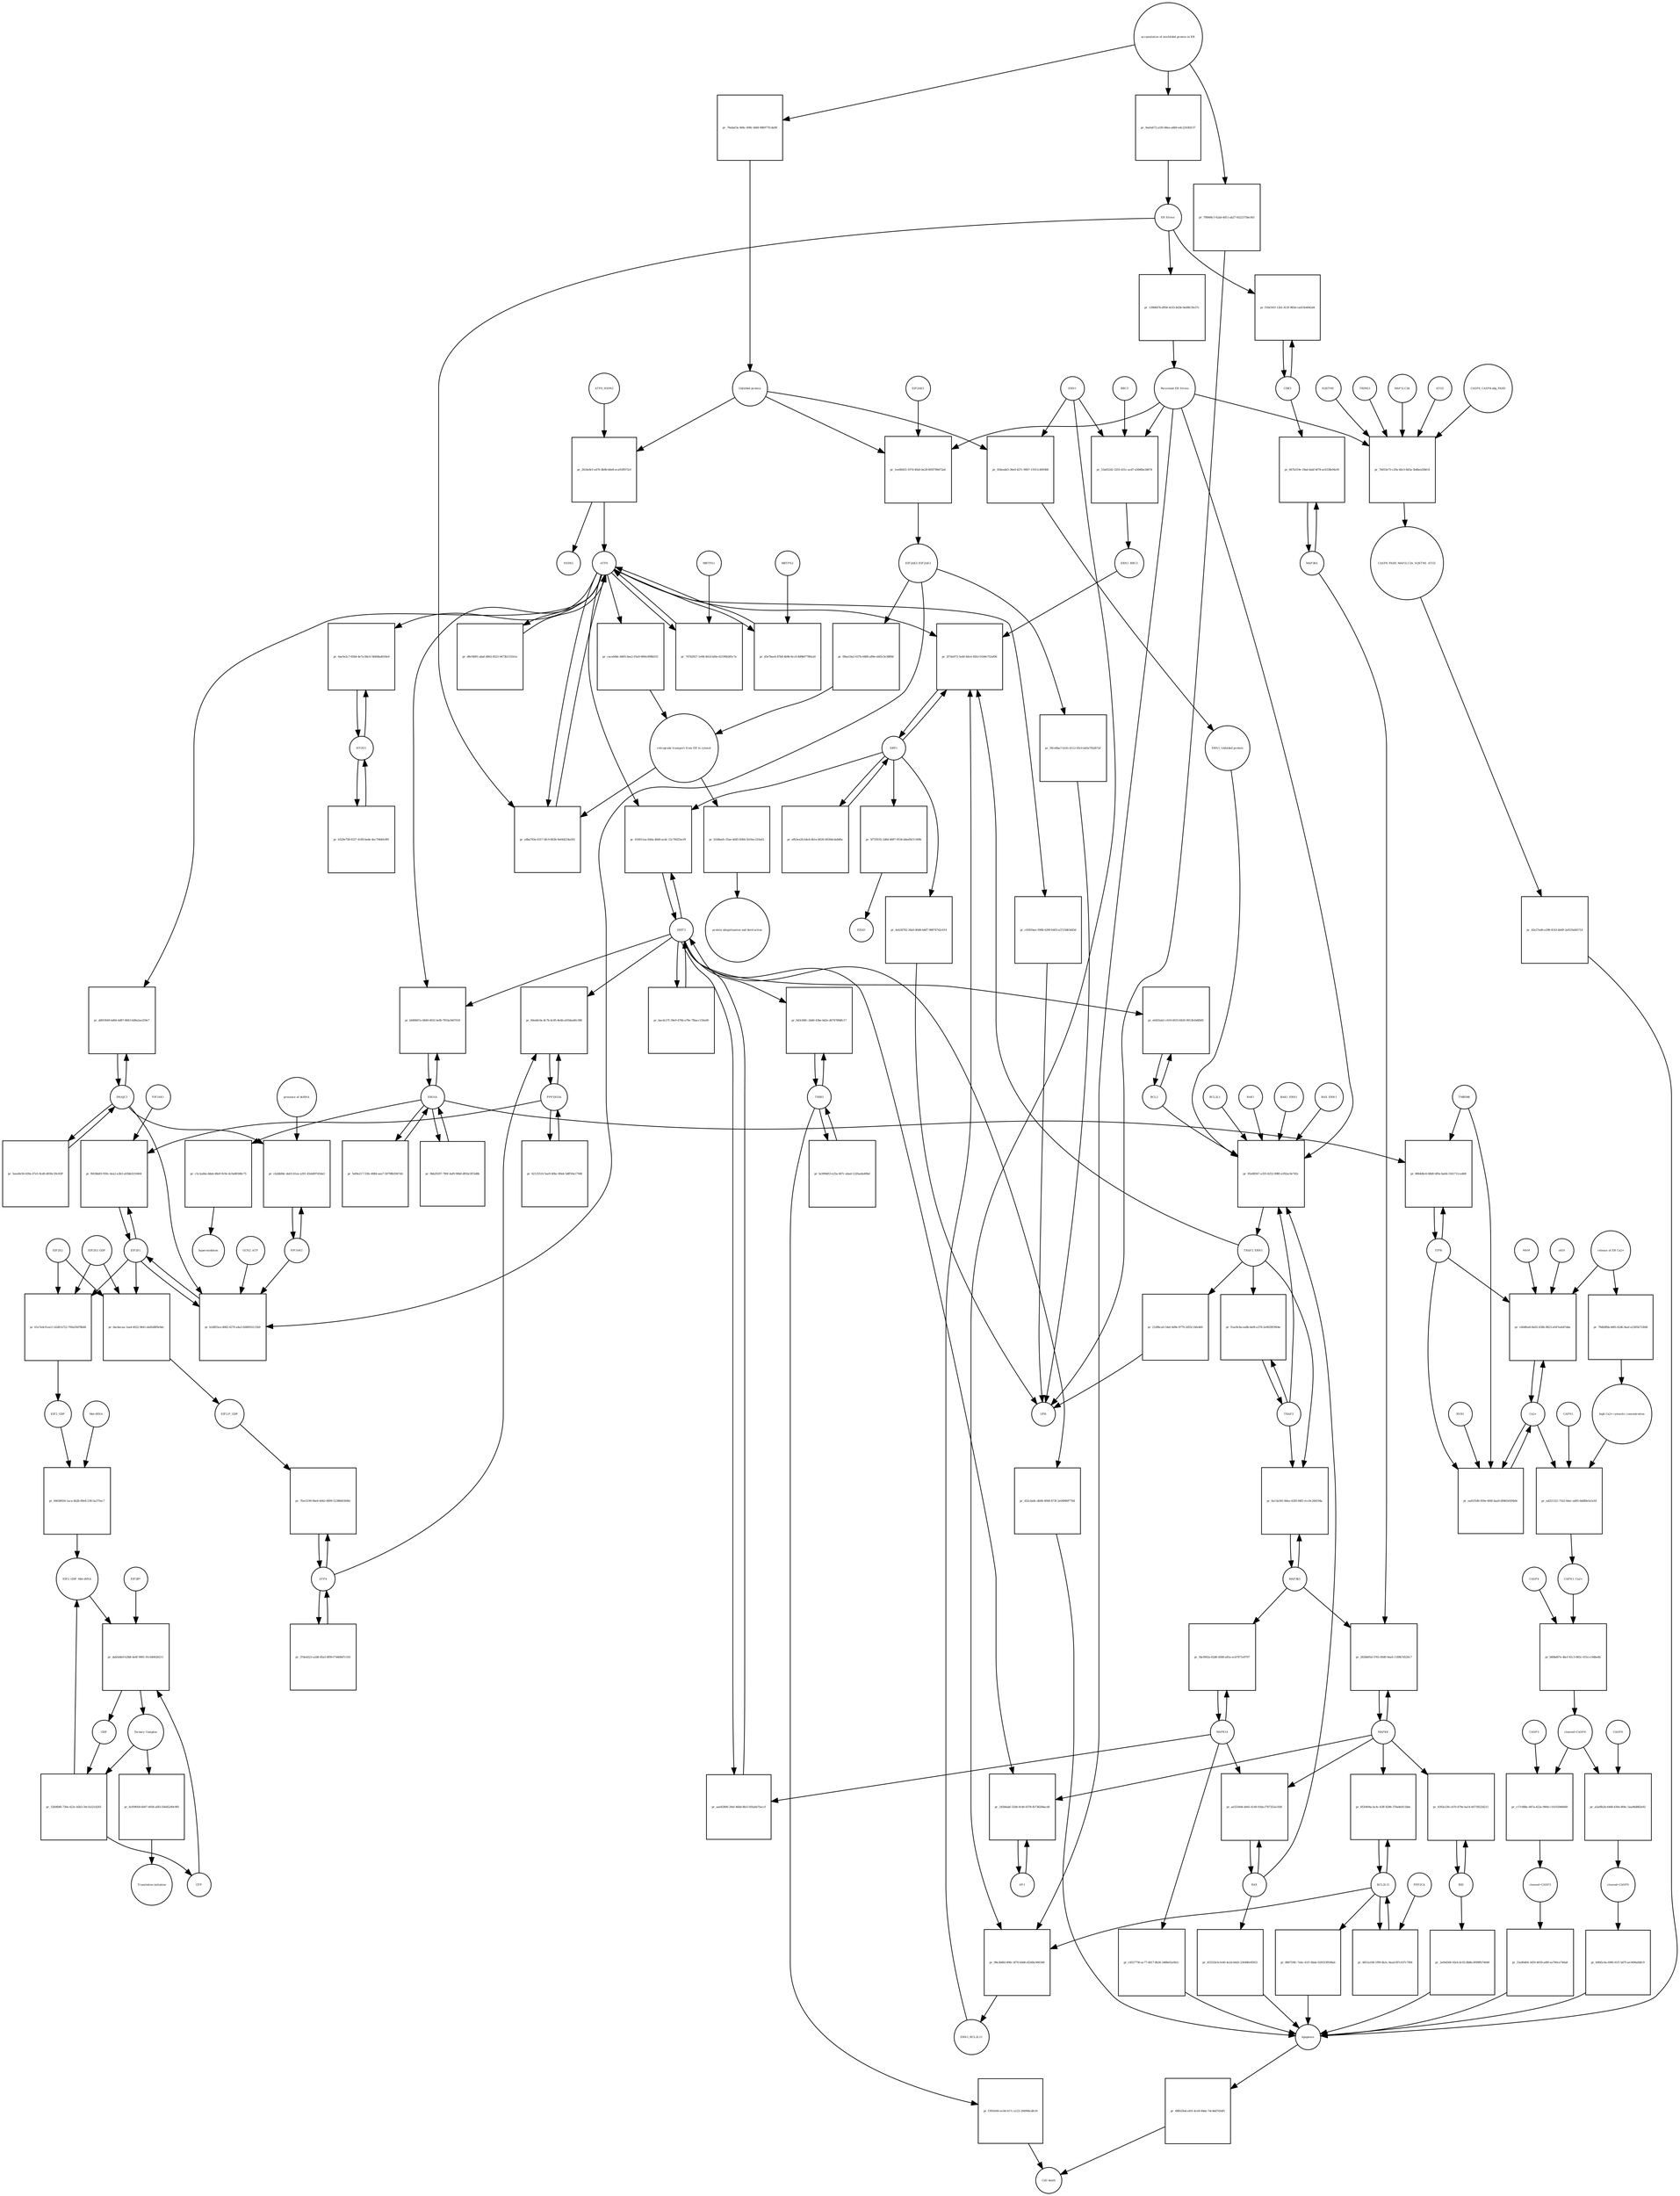 strict digraph  {
ATF6_HSPA5 [annotation="", bipartite=0, cls=complex, fontsize=4, label=ATF6_HSPA5, shape=circle];
"pr_2634e8cf-a476-4b9b-b6e8-eca91ff072cf" [annotation="", bipartite=1, cls=process, fontsize=4, label="pr_2634e8cf-a476-4b9b-b6e8-eca91ff072cf", shape=square];
ATF6 [annotation="urn_miriam_hgnc.symbol_ATF6", bipartite=0, cls=macromolecule, fontsize=4, label=ATF6, shape=circle];
HSPA5 [annotation="urn_miriam_hgnc.symbol_HSPA5", bipartite=0, cls=macromolecule, fontsize=4, label=HSPA5, shape=circle];
"Unfolded protein" [annotation="", bipartite=0, cls=macromolecule, fontsize=4, label="Unfolded protein", shape=circle];
ERN1 [annotation="urn_miriam_hgnc.symbol_ERN1", bipartite=0, cls=macromolecule, fontsize=4, label=ERN1, shape=circle];
"pr_924eade5-36e0-427c-9067-11911c409368" [annotation="", bipartite=1, cls=process, fontsize=4, label="pr_924eade5-36e0-427c-9067-11911c409368", shape=square];
"ERN1_Unfolded protein" [annotation="", bipartite=0, cls=complex, fontsize=4, label="ERN1_Unfolded protein", shape=circle];
EIF2AK3_EIF2AK3 [annotation="", bipartite=0, cls=complex, fontsize=4, label=EIF2AK3_EIF2AK3, shape=circle];
"pr_09aa14a2-637b-4488-a89e-efd5c3e3889d" [annotation="", bipartite=1, cls=process, fontsize=4, label="pr_09aa14a2-637b-4488-a89e-efd5c3e3889d", shape=square];
"retrograde transport from ER to cytosol" [annotation="", bipartite=0, cls=phenotype, fontsize=4, label="retrograde transport from ER to cytosol", shape=circle];
"pr_caceb9dc-8d05-4ea2-93a9-9f66c898b555" [annotation="", bipartite=1, cls=process, fontsize=4, label="pr_caceb9dc-8d05-4ea2-93a9-9f66c898b555", shape=square];
"pr_b1b8aefc-f2ae-4d45-8384-5b16ec210a62" [annotation="", bipartite=1, cls=process, fontsize=4, label="pr_b1b8aefc-f2ae-4d45-8384-5b16ec210a62", shape=square];
"protein ubiquitination and destruction" [annotation="", bipartite=0, cls=phenotype, fontsize=4, label="protein ubiquitination and destruction", shape=circle];
"pr_95e68547-a335-4252-898f-e292ac0e745c" [annotation="", bipartite=1, cls=process, fontsize=4, label="pr_95e68547-a335-4252-898f-e292ac0e745c", shape=square];
TRAF2_ERN1 [annotation="", bipartite=0, cls=complex, fontsize=4, label=TRAF2_ERN1, shape=circle];
BAK1_ERN1 [annotation="", bipartite=0, cls=complex, fontsize=4, label=BAK1_ERN1, shape=circle];
BAX_ERN1 [annotation="", bipartite=0, cls=complex, fontsize=4, label=BAX_ERN1, shape=circle];
BCL2 [annotation="urn_miriam_hgnc.symbol_BCL2", bipartite=0, cls="nucleic acid feature", fontsize=4, label=BCL2, shape=circle];
BCL2L1 [annotation="urn_miriam_hgnc.symbol_BCL2L1", bipartite=0, cls=macromolecule, fontsize=4, label=BCL2L1, shape=circle];
"Persistant ER Stress" [annotation="", bipartite=0, cls=phenotype, fontsize=4, label="Persistant ER Stress", shape=circle];
BAX [annotation="urn_miriam_hgnc.symbol_BAX", bipartite=0, cls=macromolecule, fontsize=4, label=BAX, shape=circle];
BAK1 [annotation="urn_miriam_hgnc.symbol_BAK1", bipartite=0, cls=macromolecule, fontsize=4, label=BAK1, shape=circle];
TRAF2 [annotation="urn_miriam_hgnc.symbol_TRAF2", bipartite=0, cls=macromolecule, fontsize=4, label=TRAF2, shape=circle];
XBP1 [annotation="urn_miriam_hgnc.symbol_XBP1", bipartite=0, cls=macromolecule, fontsize=4, label=XBP1, shape=circle];
"pr_2f7da973-5a40-4dcd-92b3-01b9e752af06" [annotation="", bipartite=1, cls=process, fontsize=4, label="pr_2f7da973-5a40-4dcd-92b3-01b9e752af06", shape=square];
ERN1_BBC3 [annotation="", bipartite=0, cls=complex, fontsize=4, label=ERN1_BBC3, shape=circle];
ERN1_BCL2L11 [annotation="", bipartite=0, cls=complex, fontsize=4, label=ERN1_BCL2L11, shape=circle];
"pr_efb3ea2b-b4e4-4b1e-b626-6630dcda8d0a" [annotation="", bipartite=1, cls=process, fontsize=4, label="pr_efb3ea2b-b4e4-4b1e-b626-6630dcda8d0a", shape=square];
"pr_5f729192-2d6d-4687-9534-bded5b7c549b" [annotation="", bipartite=1, cls=process, fontsize=4, label="pr_5f729192-2d6d-4687-9534-bded5b7c549b", shape=square];
ERAD [annotation="", bipartite=0, cls=phenotype, fontsize=4, label=ERAD, shape=circle];
"pr_deb3d782-26a0-40d8-b4d7-98874742c614" [annotation="", bipartite=1, cls=process, fontsize=4, label="pr_deb3d782-26a0-40d8-b4d7-98874742c614", shape=square];
UPR [annotation="", bipartite=0, cls=phenotype, fontsize=4, label=UPR, shape=circle];
"pr_f1ae9c8a-ea8b-4ef8-a378-2e9029f3904e" [annotation="", bipartite=1, cls=process, fontsize=4, label="pr_f1ae9c8a-ea8b-4ef8-a378-2e9029f3904e", shape=square];
MAPK8 [annotation="urn_miriam_hgnc.symbol_MAPK8", bipartite=0, cls=macromolecule, fontsize=4, label=MAPK8, shape=circle];
"pr_2826b95d-3765-49d0-9ea4-1189b7d520c7" [annotation="", bipartite=1, cls=process, fontsize=4, label="pr_2826b95d-3765-49d0-9ea4-1189b7d520c7", shape=square];
MAP3K4 [annotation="urn_miriam_hgnc.symbol_MAP3K4", bipartite=0, cls=macromolecule, fontsize=4, label=MAP3K4, shape=circle];
MAP3K5 [annotation="urn_miriam_hgnc.symbol_MAP3K5", bipartite=0, cls=macromolecule, fontsize=4, label=MAP3K5, shape=circle];
MAPK14 [annotation="urn_miriam_hgnc.symbol_MAPK14", bipartite=0, cls=macromolecule, fontsize=4, label=MAPK14, shape=circle];
"pr_5bcf692a-62d6-4368-a81a-ecb7871e9797" [annotation="", bipartite=1, cls=process, fontsize=4, label="pr_5bcf692a-62d6-4368-a81a-ecb7871e9797", shape=square];
"pr_c8527756-ac77-4817-8b36-3488ef2e0b1c" [annotation="", bipartite=1, cls=process, fontsize=4, label="pr_c8527756-ac77-4817-8b36-3488ef2e0b1c", shape=square];
Apoptosis [annotation="", bipartite=0, cls=phenotype, fontsize=4, label=Apoptosis, shape=circle];
DDIT3 [annotation="urn_miriam_hgnc.symbol_DDIT3", bipartite=0, cls=macromolecule, fontsize=4, label=DDIT3, shape=circle];
"pr_aee82806-39ef-46bd-8fe5-05fabb75eccf" [annotation="", bipartite=1, cls=process, fontsize=4, label="pr_aee82806-39ef-46bd-8fe5-05fabb75eccf", shape=square];
"pr_d32cba8c-db06-4008-873f-2e04980f776d" [annotation="", bipartite=1, cls=process, fontsize=4, label="pr_d32cba8c-db06-4008-873f-2e04980f776d", shape=square];
"pr_e6455ab1-c619-4933-8430-9913b1b6fb05" [annotation="", bipartite=1, cls=process, fontsize=4, label="pr_e6455ab1-c619-4933-8430-9913b1b6fb05", shape=square];
"pr_a4ba763e-6317-4fc9-863b-9e644234a5f4" [annotation="", bipartite=1, cls=process, fontsize=4, label="pr_a4ba763e-6317-4fc9-863b-9e644234a5f4", shape=square];
"ER Stress" [annotation="", bipartite=0, cls=phenotype, fontsize=4, label="ER Stress", shape=circle];
"pr_747b2927-1e08-461d-bf4e-62190b285c7a" [annotation="", bipartite=1, cls=process, fontsize=4, label="pr_747b2927-1e08-461d-bf4e-62190b285c7a", shape=square];
MBTPS1 [annotation="urn_miriam_hgnc.symbol_MBTPS1", bipartite=0, cls=macromolecule, fontsize=4, label=MBTPS1, shape=circle];
"pr_d3e7bee4-87b8-4b9b-8cc6-8d9b07786a2d" [annotation="", bipartite=1, cls=process, fontsize=4, label="pr_d3e7bee4-87b8-4b9b-8cc6-8d9b07786a2d", shape=square];
MBTPS2 [annotation="urn_miriam_hgnc.symbol_MBTPS2", bipartite=0, cls=macromolecule, fontsize=4, label=MBTPS2, shape=circle];
"pr_d8c04f81-abaf-4863-8523-9473b1531b1e" [annotation="", bipartite=1, cls=process, fontsize=4, label="pr_d8c04f81-abaf-4863-8523-9473b1531b1e", shape=square];
"pr_bacdc27f-39e9-476b-a79e-7fbacc156a00" [annotation="", bipartite=1, cls=process, fontsize=4, label="pr_bacdc27f-39e9-476b-a79e-7fbacc156a00", shape=square];
"pr_616011aa-644a-46d0-acdc-12c76025ecf9" [annotation="", bipartite=1, cls=process, fontsize=4, label="pr_616011aa-644a-46d0-acdc-12c76025ecf9", shape=square];
EIF2S1 [annotation="urn_miriam_hgnc.symbol_EIF2S1", bipartite=0, cls=macromolecule, fontsize=4, label=EIF2S1, shape=circle];
"pr_b1d855ce-d082-4270-a4a3-fd48916115b9" [annotation="", bipartite=1, cls=process, fontsize=4, label="pr_b1d855ce-d082-4270-a4a3-fd48916115b9", shape=square];
GCN2_ATP [annotation="", bipartite=0, cls=complex, fontsize=4, label=GCN2_ATP, shape=circle];
EIF2AK2 [annotation="urn_miriam_hgnc.symbol_EIF2AK2", bipartite=0, cls=macromolecule, fontsize=4, label=EIF2AK2, shape=circle];
DNAJC3 [annotation="urn_miriam_hgnc.symbol_DNAJC3", bipartite=0, cls=macromolecule, fontsize=4, label=DNAJC3, shape=circle];
EIF2S2 [annotation="urn_miriam_hgnc.symbol_EIF2S2", bipartite=0, cls=macromolecule, fontsize=4, label=EIF2S2, shape=circle];
"pr_61e7edc9-ea11-42d0-b722-700a59d78b48" [annotation="", bipartite=1, cls=process, fontsize=4, label="pr_61e7edc9-ea11-42d0-b722-700a59d78b48", shape=square];
EIF2S3_GDP [annotation="", bipartite=0, cls=complex, fontsize=4, label=EIF2S3_GDP, shape=circle];
EIF2_GDP [annotation="", bipartite=0, cls=complex, fontsize=4, label=EIF2_GDP, shape=circle];
"EIF2_GDP_Met-tRNA" [annotation="", bipartite=0, cls=complex, fontsize=4, label="EIF2_GDP_Met-tRNA", shape=circle];
"pr_dab5d4e9-b3b8-4e6f-9991-91c640626211" [annotation="", bipartite=1, cls=process, fontsize=4, label="pr_dab5d4e9-b3b8-4e6f-9991-91c640626211", shape=square];
"Ternary Complex" [annotation="", bipartite=0, cls=complex, fontsize=4, label="Ternary Complex", shape=circle];
"EIF2B*" [annotation="", bipartite=0, cls=complex, fontsize=4, label="EIF2B*", shape=circle];
GTP [annotation="urn_miriam_obo.chebi_CHEBI%3A57600", bipartite=0, cls="simple chemical", fontsize=4, label=GTP, shape=circle];
GDP [annotation="urn_miriam_obo.chebi_CHEBI%3A65180", bipartite=0, cls="simple chemical", fontsize=4, label=GDP, shape=circle];
"pr_52b0fbf6-730e-423c-b5b3-34c1b321d263" [annotation="", bipartite=1, cls=process, fontsize=4, label="pr_52b0fbf6-730e-423c-b5b3-34c1b321d263", shape=square];
ATF4 [annotation="urn_miriam_hgnc.symbol_ATF4", bipartite=0, cls=macromolecule, fontsize=4, label=ATF4, shape=circle];
"pr_7fee3199-46e8-4d42-8699-5238660304fe" [annotation="", bipartite=1, cls=process, fontsize=4, label="pr_7fee3199-46e8-4d42-8699-5238660304fe", shape=square];
"EIF2-P_GDP" [annotation="", bipartite=0, cls=complex, fontsize=4, label="EIF2-P_GDP", shape=circle];
"pr_37ded323-a2dd-45a5-8f99-f74468d7c555" [annotation="", bipartite=1, cls=process, fontsize=4, label="pr_37ded323-a2dd-45a5-8f99-f74468d7c555", shape=square];
PPP1R15A [annotation="urn_miriam_hgnc.symbol_PPP1R15A", bipartite=0, cls=macromolecule, fontsize=4, label=PPP1R15A, shape=circle];
"pr_60eddc0a-8c7b-4c85-8e4b-a91bba40c580" [annotation="", bipartite=1, cls=process, fontsize=4, label="pr_60eddc0a-8c7b-4c85-8e4b-a91bba40c580", shape=square];
"pr_62125514-5ae9-40bc-80eb-5dff50a17568" [annotation="", bipartite=1, cls=process, fontsize=4, label="pr_62125514-5ae9-40bc-80eb-5dff50a17568", shape=square];
"pr_6cf09058-6047-4058-af83-036d5249c9f0" [annotation="", bipartite=1, cls=process, fontsize=4, label="pr_6cf09058-6047-4058-af83-036d5249c9f0", shape=square];
"Translation initiation" [annotation="", bipartite=0, cls=phenotype, fontsize=4, label="Translation initiation", shape=circle];
"pr_6a13a581-8dea-4285-84f1-ecc9c20d194a" [annotation="", bipartite=1, cls=process, fontsize=4, label="pr_6a13a581-8dea-4285-84f1-ecc9c20d194a", shape=square];
ERO1A [annotation="urn_miriam_hgnc.symbol_ERO1A", bipartite=0, cls=macromolecule, fontsize=4, label=ERO1A, shape=circle];
"pr_b048667a-6840-4032-befb-7f03a3467018" [annotation="", bipartite=1, cls=process, fontsize=4, label="pr_b048667a-6840-4032-befb-7f03a3467018", shape=square];
"pr_9bb29297-780f-4af9-96b0-df92e3f55d8b" [annotation="", bipartite=1, cls=process, fontsize=4, label="pr_9bb29297-780f-4af9-96b0-df92e3f55d8b", shape=square];
"pr_f603bb83-950c-4ea2-a3b3-a03bb3210404" [annotation="", bipartite=1, cls=process, fontsize=4, label="pr_f603bb83-950c-4ea2-a3b3-a03bb3210404", shape=square];
EIF2AK1 [annotation="urn_miriam_hgnc.symbol_EIF2AK1", bipartite=0, cls=macromolecule, fontsize=4, label=EIF2AK1, shape=circle];
"pr_ae533444-4445-4149-93da-f787353a1936" [annotation="", bipartite=1, cls=process, fontsize=4, label="pr_ae533444-4445-4149-93da-f787353a1936", shape=square];
"pr_455520cb-fe40-4e2d-b0d3-23648fe95953" [annotation="", bipartite=1, cls=process, fontsize=4, label="pr_455520cb-fe40-4e2d-b0d3-23648fe95953", shape=square];
"Ca2+" [annotation="urn_miriam_obo.chebi_CHEBI%3A29108", bipartite=0, cls="simple chemical", fontsize=4, label="Ca2+", shape=circle];
"pr_c60dfea6-8a92-438b-9823-e047eeb47dda" [annotation="", bipartite=1, cls=process, fontsize=4, label="pr_c60dfea6-8a92-438b-9823-e047eeb47dda", shape=square];
"release of ER Ca2+" [annotation="", bipartite=0, cls=phenotype, fontsize=4, label="release of ER Ca2+", shape=circle];
ITPR [annotation="urn_miriam_hgnc.symbol_ITPR1|urn_miriam_hgnc.symbol_ITPR2|urn_miriam_hgnc.symbol_ITPR3", bipartite=0, cls=macromolecule, fontsize=4, label=ITPR, shape=circle];
MAM [annotation="", bipartite=0, cls=phenotype, fontsize=4, label=MAM, shape=circle];
s619 [annotation="", bipartite=0, cls=complex, fontsize=4, label=s619, shape=circle];
"pr_667b319e-19ad-4abf-bf78-ac6338e94cf6" [annotation="", bipartite=1, cls=process, fontsize=4, label="pr_667b319e-19ad-4abf-bf78-ac6338e94cf6", shape=square];
CDK5 [annotation="urn_miriam_hgnc.symbol_CDK5", bipartite=0, cls=macromolecule, fontsize=4, label=CDK5, shape=circle];
"pr_f16e541f-12b1-413f-983d-cad15b4042d4" [annotation="", bipartite=1, cls="uncertain process", fontsize=4, label="pr_f16e541f-12b1-413f-983d-cad15b4042d4", shape=square];
"pr_48fb25b4-e81f-4ce8-84de-7dc4dd7d3df1" [annotation="", bipartite=1, cls=process, fontsize=4, label="pr_48fb25b4-e81f-4ce8-84de-7dc4dd7d3df1", shape=square];
"Cell death" [annotation="", bipartite=0, cls=phenotype, fontsize=4, label="Cell death", shape=circle];
"pr_ea81f5d6-959e-406f-baa9-d086545f4b9c" [annotation="", bipartite=1, cls=process, fontsize=4, label="pr_ea81f5d6-959e-406f-baa9-d086545f4b9c", shape=square];
TMBIM6 [annotation="urn_miriam_hgnc.symbol_TMBIM6", bipartite=0, cls=macromolecule, fontsize=4, label=TMBIM6, shape=circle];
RYR1 [annotation="urn_miriam_hgnc.symbol_RYR1", bipartite=0, cls=macromolecule, fontsize=4, label=RYR1, shape=circle];
EIF2AK3 [annotation="urn_miriam_hgnc.symbol_EIF2AK3", bipartite=0, cls=macromolecule, fontsize=4, label=EIF2AK3, shape=circle];
"pr_1ee0b923-107d-40a0-be28-805f789d72a6" [annotation="", bipartite=1, cls=process, fontsize=4, label="pr_1ee0b923-107d-40a0-be28-805f789d72a6", shape=square];
"pr_c5c2ad4a-ddab-48e0-9c9e-4c0a86568c75" [annotation="", bipartite=1, cls=process, fontsize=4, label="pr_c5c2ad4a-ddab-48e0-9c9e-4c0a86568c75", shape=square];
hyperoxidation [annotation="", bipartite=0, cls=phenotype, fontsize=4, label=hyperoxidation, shape=circle];
"pr_5ef8e217-53fe-4884-aea7-58798b5947d4" [annotation="", bipartite=1, cls=process, fontsize=4, label="pr_5ef8e217-53fe-4884-aea7-58798b5947d4", shape=square];
"pr_1396847b-d956-4c03-b43b-9a0f8c5fe57c" [annotation="", bipartite=1, cls=process, fontsize=4, label="pr_1396847b-d956-4c03-b43b-9a0f8c5fe57c", shape=square];
"CASP8_CASP8-ubq_FADD" [annotation="", bipartite=0, cls=complex, fontsize=4, label="CASP8_CASP8-ubq_FADD", shape=circle];
"pr_7b933e75-c29a-40c5-8d3a-3b4bea5fbfc8" [annotation="", bipartite=1, cls=process, fontsize=4, label="pr_7b933e75-c29a-40c5-8d3a-3b4bea5fbfc8", shape=square];
"SQSTM1 " [annotation="urn_miriam_hgnc.symbol_SQSTM1", bipartite=0, cls=macromolecule, fontsize=4, label="SQSTM1 ", shape=circle];
CASP8_FADD_MAP1LC3A_SQSTM1_ATG5 [annotation="", bipartite=0, cls=complex, fontsize=4, label=CASP8_FADD_MAP1LC3A_SQSTM1_ATG5, shape=circle];
TRIM13 [annotation="urn_miriam_hgnc.symbol_TRIM13", bipartite=0, cls=macromolecule, fontsize=4, label=TRIM13, shape=circle];
MAP1LC3A [annotation="urn_miriam_hgnc.symbol_MAP1LC3A", bipartite=0, cls=macromolecule, fontsize=4, label=MAP1LC3A, shape=circle];
ATG5 [annotation="urn_miriam_hgnc.symbol_ATG5", bipartite=0, cls=macromolecule, fontsize=4, label=ATG5, shape=circle];
"pr_43e27ed6-e298-4143-bb49-2a921bd4571d" [annotation="", bipartite=1, cls=process, fontsize=4, label="pr_43e27ed6-e298-4143-bb49-2a921bd4571d", shape=square];
"AP-1" [annotation="urn_miriam_hgnc.symbol_FOS|urn_miriam_hgnc.symbol_FOSB|urn_miriam_hgnc.symbol_FOSL1|urn_miriam_hgnc.symbol_FOSL2|urn_miriam_hgnc.symbol_JUN|urn_miriam_hgnc.symbol_JUNB|urn_miriam_hgnc.symbol_JUND", bipartite=0, cls=macromolecule, fontsize=4, label="AP-1", shape=circle];
"pr_245b6abf-320d-4146-9378-fb738284acd0" [annotation="", bipartite=1, cls=process, fontsize=4, label="pr_245b6abf-320d-4146-9378-fb738284acd0", shape=square];
"pr_cb2db9dc-da63-41ea-a291-45eb897d3da3" [annotation="", bipartite=1, cls=process, fontsize=4, label="pr_cb2db9dc-da63-41ea-a291-45eb897d3da3", shape=square];
"presence of dsRNA" [annotation="", bipartite=0, cls=phenotype, fontsize=4, label="presence of dsRNA", shape=circle];
"Met-tRNA" [annotation="urn_miriam_hgnc_HGNC%3A34779", bipartite=0, cls="nucleic acid feature", fontsize=4, label="Met-tRNA", shape=circle];
"pr_64638924-1aca-4b2b-89e8-23fc5a375ec7" [annotation="", bipartite=1, cls=process, fontsize=4, label="pr_64638924-1aca-4b2b-89e8-23fc5a375ec7", shape=square];
"pr_dacbecaa-1aa4-4022-9641-da85d8f9e9dc" [annotation="", bipartite=1, cls=process, fontsize=4, label="pr_dacbecaa-1aa4-4022-9641-da85d8f9e9dc", shape=square];
"accumulation of misfolded protein in ER" [annotation="", bipartite=0, cls=phenotype, fontsize=4, label="accumulation of misfolded protein in ER", shape=circle];
"pr_76ebaf3a-9d4c-498c-b6bf-886977fcda98" [annotation="", bipartite=1, cls=process, fontsize=4, label="pr_76ebaf3a-9d4c-498c-b6bf-886977fcda98", shape=square];
"pr_9aefa672-a1f0-48ea-a6b9-edc2243fd137" [annotation="", bipartite=1, cls=process, fontsize=4, label="pr_9aefa672-a1f0-48ea-a6b9-edc2243fd137", shape=square];
"pr_7f8068c1-62ab-4d11-ab27-6522375be343" [annotation="", bipartite=1, cls=process, fontsize=4, label="pr_7f8068c1-62ab-4d11-ab27-6522375be343", shape=square];
"pr_59ce6ba7-b141-4112-93c0-b45e792d57af" [annotation="", bipartite=1, cls=process, fontsize=4, label="pr_59ce6ba7-b141-4112-93c0-b45e792d57af", shape=square];
"pr_21d96ca0-54af-4d9e-9779-2d55c1bfe460" [annotation="", bipartite=1, cls=process, fontsize=4, label="pr_21d96ca0-54af-4d9e-9779-2d55c1bfe460", shape=square];
"pr_c0581bee-590b-4290-b403-a3723d63dd3d" [annotation="", bipartite=1, cls=process, fontsize=4, label="pr_c0581bee-590b-4290-b403-a3723d63dd3d", shape=square];
BCL2L11 [annotation="urn_miriam_hgnc.symbol_BCL2L11", bipartite=0, cls=macromolecule, fontsize=4, label=BCL2L11, shape=circle];
"pr_6f20404a-bc4c-43ff-8286-37be8e811bbe" [annotation="", bipartite=1, cls=process, fontsize=4, label="pr_6f20404a-bc4c-43ff-8286-37be8e811bbe", shape=square];
BID [annotation="urn_miriam_hgnc.symbol_BID", bipartite=0, cls=macromolecule, fontsize=4, label=BID, shape=circle];
"pr_4392e336-cb70-479e-ba14-4471f623d211" [annotation="", bipartite=1, cls=process, fontsize=4, label="pr_4392e336-cb70-479e-ba14-4471f623d211", shape=square];
"pr_886729fc-7ebc-41f1-8dde-029353f938ab" [annotation="", bipartite=1, cls=process, fontsize=4, label="pr_886729fc-7ebc-41f1-8dde-029353f938ab", shape=square];
"pr_2ef6d568-92e4-4c05-8b8b-0f09ffb74448" [annotation="", bipartite=1, cls=process, fontsize=4, label="pr_2ef6d568-92e4-4c05-8b8b-0f09ffb74448", shape=square];
"pr_98e3b8fd-498c-4f70-b9d6-d526bc966348" [annotation="", bipartite=1, cls=process, fontsize=4, label="pr_98e3b8fd-498c-4f70-b9d6-d526bc966348", shape=square];
"pr_53a65242-3255-431c-acd7-a566fbe3d674" [annotation="", bipartite=1, cls=process, fontsize=4, label="pr_53a65242-3255-431c-acd7-a566fbe3d674", shape=square];
BBC3 [annotation="urn_miriam_hgnc.symbol_BBC3", bipartite=0, cls=macromolecule, fontsize=4, label=BBC3, shape=circle];
"pr_4851a168-1f99-4b3c-9ead-f87c637c7f84" [annotation="", bipartite=1, cls=process, fontsize=4, label="pr_4851a168-1f99-4b3c-9ead-f87c637c7f84", shape=square];
PPP2CA [annotation="urn_miriam_hgnc.symbol_PPP2CA", bipartite=0, cls=macromolecule, fontsize=4, label=PPP2CA, shape=circle];
TRIB3 [annotation="urn_miriam_hgnc.symbol_TRIB3", bipartite=0, cls=macromolecule, fontsize=4, label=TRIB3, shape=circle];
"pr_0d3c84fc-2dd0-43be-bd2e-d074789dfc17" [annotation="", bipartite=1, cls=process, fontsize=4, label="pr_0d3c84fc-2dd0-43be-bd2e-d074789dfc17", shape=square];
"pr_bc099d53-e25a-467c-abad-122faeda49bd" [annotation="", bipartite=1, cls=process, fontsize=4, label="pr_bc099d53-e25a-467c-abad-122faeda49bd", shape=square];
"pr_f391fe06-ec0d-417c-a123-294906cdfcf4" [annotation="", bipartite=1, cls=process, fontsize=4, label="pr_f391fe06-ec0d-417c-a123-294906cdfcf4", shape=square];
"pr_79db9fbb-46f0-42d6-9aaf-e2385b733fd0" [annotation="", bipartite=1, cls=process, fontsize=4, label="pr_79db9fbb-46f0-42d6-9aaf-e2385b733fd0", shape=square];
"high Ca2+ cytosolic concentration" [annotation="", bipartite=0, cls=phenotype, fontsize=4, label="high Ca2+ cytosolic concentration", shape=circle];
"pr_dd91f649-bd0d-4d87-8843-6d8a2ae259e7" [annotation="", bipartite=1, cls=process, fontsize=4, label="pr_dd91f649-bd0d-4d87-8843-6d8a2ae259e7", shape=square];
"pr_5eee8e56-439a-47e5-8cd0-d056c39c45ff" [annotation="", bipartite=1, cls=process, fontsize=4, label="pr_5eee8e56-439a-47e5-8cd0-d056c39c45ff", shape=square];
"pr_8864dbc6-68d0-4f0a-ba0d-3161711ca468" [annotation="", bipartite=1, cls=process, fontsize=4, label="pr_8864dbc6-68d0-4f0a-ba0d-3161711ca468", shape=square];
CASP4 [annotation="urn_miriam_hgnc.symbol_CASP4", bipartite=0, cls=macromolecule, fontsize=4, label=CASP4, shape=circle];
"pr_b80bd97e-4bcf-41c3-865c-015ccc9dbe4b" [annotation="", bipartite=1, cls=process, fontsize=4, label="pr_b80bd97e-4bcf-41c3-865c-015ccc9dbe4b", shape=square];
"cleaved~CASP4" [annotation="urn_miriam_hgnc.symbol_CASP4", bipartite=0, cls=macromolecule, fontsize=4, label="cleaved~CASP4", shape=circle];
"CAPN1_Ca2+" [annotation="", bipartite=0, cls=complex, fontsize=4, label="CAPN1_Ca2+", shape=circle];
CASP3 [annotation="urn_miriam_hgnc.symbol_CASP3", bipartite=0, cls=macromolecule, fontsize=4, label=CASP3, shape=circle];
"pr_c17c88bc-667a-422a-990d-c16102946669" [annotation="", bipartite=1, cls=process, fontsize=4, label="pr_c17c88bc-667a-422a-990d-c16102946669", shape=square];
"cleaved~CASP3" [annotation="urn_miriam_hgnc.symbol_CASP3", bipartite=0, cls=macromolecule, fontsize=4, label="cleaved~CASP3", shape=circle];
CASP9 [annotation="urn_miriam_hgnc.symbol_CSAP9", bipartite=0, cls=macromolecule, fontsize=4, label=CASP9, shape=circle];
"pr_a5a0fb2b-6448-430e-804c-5aa96d882e92" [annotation="", bipartite=1, cls=process, fontsize=4, label="pr_a5a0fb2b-6448-430e-804c-5aa96d882e92", shape=square];
"cleaved~CASP9" [annotation="urn_miriam_hgnc.symbol_CASP9", bipartite=0, cls=macromolecule, fontsize=4, label="cleaved~CASP9", shape=circle];
CAPN1 [annotation="urn_miriam_hgnc.symbol_CAPN1", bipartite=0, cls=macromolecule, fontsize=4, label=CAPN1, shape=circle];
"pr_ad251321-71b2-44ec-ad95-8ddf8e5e5cfd" [annotation="", bipartite=1, cls=process, fontsize=4, label="pr_ad251321-71b2-44ec-ad95-8ddf8e5e5cfd", shape=square];
"pr_33a90d64-3459-4839-a49f-ea700ce746a8" [annotation="", bipartite=1, cls=process, fontsize=4, label="pr_33a90d64-3459-4839-a49f-ea700ce746a8", shape=square];
"pr_b9fd5c4e-69f6-41f1-b07f-ae3496a9dfc9" [annotation="", bipartite=1, cls=process, fontsize=4, label="pr_b9fd5c4e-69f6-41f1-b07f-ae3496a9dfc9", shape=square];
HYOU1 [annotation="urn_miriam_hgnc.symbol_HYOU1", bipartite=0, cls=macromolecule, fontsize=4, label=HYOU1, shape=circle];
"pr_6ae5e2c7-65b4-4e7a-84c0-58408ad018e9" [annotation="", bipartite=1, cls=process, fontsize=4, label="pr_6ae5e2c7-65b4-4e7a-84c0-58408ad018e9", shape=square];
"pr_b529e758-6527-4189-bede-4ec70440c9f6" [annotation="", bipartite=1, cls=process, fontsize=4, label="pr_b529e758-6527-4189-bede-4ec70440c9f6", shape=square];
ATF6_HSPA5 -> "pr_2634e8cf-a476-4b9b-b6e8-eca91ff072cf"  [annotation="", interaction_type=consumption];
"pr_2634e8cf-a476-4b9b-b6e8-eca91ff072cf" -> ATF6  [annotation="", interaction_type=production];
"pr_2634e8cf-a476-4b9b-b6e8-eca91ff072cf" -> HSPA5  [annotation="", interaction_type=production];
ATF6 -> "pr_caceb9dc-8d05-4ea2-93a9-9f66c898b555"  [annotation="", interaction_type=consumption];
ATF6 -> "pr_2f7da973-5a40-4dcd-92b3-01b9e752af06"  [annotation="urn_miriam_pubmed_26587781|urn_miriam_pubmed_23430059", interaction_type=catalysis];
ATF6 -> "pr_a4ba763e-6317-4fc9-863b-9e644234a5f4"  [annotation="", interaction_type=consumption];
ATF6 -> "pr_747b2927-1e08-461d-bf4e-62190b285c7a"  [annotation="", interaction_type=consumption];
ATF6 -> "pr_d3e7bee4-87b8-4b9b-8cc6-8d9b07786a2d"  [annotation="", interaction_type=consumption];
ATF6 -> "pr_d8c04f81-abaf-4863-8523-9473b1531b1e"  [annotation="", interaction_type=consumption];
ATF6 -> "pr_616011aa-644a-46d0-acdc-12c76025ecf9"  [annotation="urn_miriam_pubmed_26587781|urn_miriam_pubmed_17991856|urn_miriam_pubmed_28843399", interaction_type=catalysis];
ATF6 -> "pr_b048667a-6840-4032-befb-7f03a3467018"  [annotation="urn_miriam_pubmed_23850759|urn_miriam_pubmed_25387528", interaction_type=catalysis];
ATF6 -> "pr_c0581bee-590b-4290-b403-a3723d63dd3d"  [annotation="", interaction_type=consumption];
ATF6 -> "pr_dd91f649-bd0d-4d87-8843-6d8a2ae259e7"  [annotation="urn_miriam_pubmed_12601012|urn_miriam_pubmed_18360008", interaction_type=catalysis];
ATF6 -> "pr_6ae5e2c7-65b4-4e7a-84c0-58408ad018e9"  [annotation=urn_miriam_pubmed_18360008, interaction_type=catalysis];
"Unfolded protein" -> "pr_2634e8cf-a476-4b9b-b6e8-eca91ff072cf"  [annotation="urn_miriam_pubmed_19509052|urn_miriam_pubmed_12847084|urn_miriam_pubmed_23850759", interaction_type=catalysis];
"Unfolded protein" -> "pr_924eade5-36e0-427c-9067-11911c409368"  [annotation="", interaction_type=consumption];
"Unfolded protein" -> "pr_1ee0b923-107d-40a0-be28-805f789d72a6"  [annotation=urn_miriam_pubmed_17991856, interaction_type=catalysis];
ERN1 -> "pr_924eade5-36e0-427c-9067-11911c409368"  [annotation="", interaction_type=consumption];
ERN1 -> "pr_98e3b8fd-498c-4f70-b9d6-d526bc966348"  [annotation="", interaction_type=consumption];
ERN1 -> "pr_53a65242-3255-431c-acd7-a566fbe3d674"  [annotation="", interaction_type=consumption];
"pr_924eade5-36e0-427c-9067-11911c409368" -> "ERN1_Unfolded protein"  [annotation="", interaction_type=production];
"ERN1_Unfolded protein" -> "pr_95e68547-a335-4252-898f-e292ac0e745c"  [annotation="", interaction_type=consumption];
EIF2AK3_EIF2AK3 -> "pr_09aa14a2-637b-4488-a89e-efd5c3e3889d"  [annotation="", interaction_type=consumption];
EIF2AK3_EIF2AK3 -> "pr_b1d855ce-d082-4270-a4a3-fd48916115b9"  [annotation="urn_miriam_pubmed_12667446|urn_miriam_pubmed_16246152|urn_miriam_pubmed_12601012|urn_miriam_pubmed_23850759|urn_miriam_pubmed_18360008|urn_miriam_pubmed_26587781", interaction_type=catalysis];
EIF2AK3_EIF2AK3 -> "pr_59ce6ba7-b141-4112-93c0-b45e792d57af"  [annotation="", interaction_type=consumption];
"pr_09aa14a2-637b-4488-a89e-efd5c3e3889d" -> "retrograde transport from ER to cytosol"  [annotation="", interaction_type=production];
"retrograde transport from ER to cytosol" -> "pr_b1b8aefc-f2ae-4d45-8384-5b16ec210a62"  [annotation="", interaction_type=consumption];
"retrograde transport from ER to cytosol" -> "pr_a4ba763e-6317-4fc9-863b-9e644234a5f4"  [annotation="urn_miriam_pubmed_18360008|urn_miriam_pubmed_17991856|urn_miriam_pubmed_26587781|urn_miriam_pubmed_12847084", interaction_type=inhibition];
"pr_caceb9dc-8d05-4ea2-93a9-9f66c898b555" -> "retrograde transport from ER to cytosol"  [annotation="", interaction_type=production];
"pr_b1b8aefc-f2ae-4d45-8384-5b16ec210a62" -> "protein ubiquitination and destruction"  [annotation="", interaction_type=production];
"pr_95e68547-a335-4252-898f-e292ac0e745c" -> TRAF2_ERN1  [annotation="", interaction_type=production];
TRAF2_ERN1 -> "pr_2f7da973-5a40-4dcd-92b3-01b9e752af06"  [annotation="urn_miriam_pubmed_26587781|urn_miriam_pubmed_23430059", interaction_type=catalysis];
TRAF2_ERN1 -> "pr_f1ae9c8a-ea8b-4ef8-a378-2e9029f3904e"  [annotation=urn_miriam_pubmed_23850759, interaction_type=catalysis];
TRAF2_ERN1 -> "pr_6a13a581-8dea-4285-84f1-ecc9c20d194a"  [annotation=urn_miriam_pubmed_23850759, interaction_type=catalysis];
TRAF2_ERN1 -> "pr_21d96ca0-54af-4d9e-9779-2d55c1bfe460"  [annotation="", interaction_type=consumption];
BAK1_ERN1 -> "pr_95e68547-a335-4252-898f-e292ac0e745c"  [annotation="urn_miriam_pubmed_23850759|urn_miriam_pubmed_23430059|urn_miriam_pubmed_26587781", interaction_type=catalysis];
BAX_ERN1 -> "pr_95e68547-a335-4252-898f-e292ac0e745c"  [annotation="urn_miriam_pubmed_23850759|urn_miriam_pubmed_23430059|urn_miriam_pubmed_26587781", interaction_type=catalysis];
BCL2 -> "pr_95e68547-a335-4252-898f-e292ac0e745c"  [annotation="urn_miriam_pubmed_23850759|urn_miriam_pubmed_23430059|urn_miriam_pubmed_26587781", interaction_type=inhibition];
BCL2 -> "pr_e6455ab1-c619-4933-8430-9913b1b6fb05"  [annotation="", interaction_type=consumption];
BCL2L1 -> "pr_95e68547-a335-4252-898f-e292ac0e745c"  [annotation="urn_miriam_pubmed_23850759|urn_miriam_pubmed_23430059|urn_miriam_pubmed_26587781", interaction_type=inhibition];
"Persistant ER Stress" -> "pr_95e68547-a335-4252-898f-e292ac0e745c"  [annotation="urn_miriam_pubmed_23850759|urn_miriam_pubmed_23430059|urn_miriam_pubmed_26587781", interaction_type=inhibition];
"Persistant ER Stress" -> "pr_1ee0b923-107d-40a0-be28-805f789d72a6"  [annotation=urn_miriam_pubmed_17991856, interaction_type=catalysis];
"Persistant ER Stress" -> "pr_7b933e75-c29a-40c5-8d3a-3b4bea5fbfc8"  [annotation=urn_miriam_pubmed_17991856, interaction_type=catalysis];
"Persistant ER Stress" -> "pr_98e3b8fd-498c-4f70-b9d6-d526bc966348"  [annotation="urn_miriam_pubmed_23850759|urn_miriam_pubmed_23430059|urn_miriam_pubmed_26587781", interaction_type=inhibition];
"Persistant ER Stress" -> "pr_53a65242-3255-431c-acd7-a566fbe3d674"  [annotation="urn_miriam_pubmed_23430059|urn_miriam_pubmed_17991856", interaction_type=inhibition];
BAX -> "pr_95e68547-a335-4252-898f-e292ac0e745c"  [annotation="urn_miriam_pubmed_23850759|urn_miriam_pubmed_23430059|urn_miriam_pubmed_26587781", interaction_type=catalysis];
BAX -> "pr_ae533444-4445-4149-93da-f787353a1936"  [annotation="", interaction_type=consumption];
BAX -> "pr_455520cb-fe40-4e2d-b0d3-23648fe95953"  [annotation="", interaction_type=consumption];
BAK1 -> "pr_95e68547-a335-4252-898f-e292ac0e745c"  [annotation="urn_miriam_pubmed_23850759|urn_miriam_pubmed_23430059|urn_miriam_pubmed_26587781", interaction_type=catalysis];
TRAF2 -> "pr_95e68547-a335-4252-898f-e292ac0e745c"  [annotation="", interaction_type=consumption];
TRAF2 -> "pr_f1ae9c8a-ea8b-4ef8-a378-2e9029f3904e"  [annotation="", interaction_type=consumption];
TRAF2 -> "pr_6a13a581-8dea-4285-84f1-ecc9c20d194a"  [annotation=urn_miriam_pubmed_23850759, interaction_type=catalysis];
XBP1 -> "pr_2f7da973-5a40-4dcd-92b3-01b9e752af06"  [annotation="", interaction_type=consumption];
XBP1 -> "pr_efb3ea2b-b4e4-4b1e-b626-6630dcda8d0a"  [annotation="", interaction_type=consumption];
XBP1 -> "pr_5f729192-2d6d-4687-9534-bded5b7c549b"  [annotation="", interaction_type=consumption];
XBP1 -> "pr_deb3d782-26a0-40d8-b4d7-98874742c614"  [annotation="", interaction_type=consumption];
XBP1 -> "pr_616011aa-644a-46d0-acdc-12c76025ecf9"  [annotation="urn_miriam_pubmed_26587781|urn_miriam_pubmed_17991856|urn_miriam_pubmed_28843399", interaction_type=catalysis];
"pr_2f7da973-5a40-4dcd-92b3-01b9e752af06" -> XBP1  [annotation="", interaction_type=production];
ERN1_BBC3 -> "pr_2f7da973-5a40-4dcd-92b3-01b9e752af06"  [annotation="urn_miriam_pubmed_26587781|urn_miriam_pubmed_23430059", interaction_type=catalysis];
ERN1_BCL2L11 -> "pr_2f7da973-5a40-4dcd-92b3-01b9e752af06"  [annotation="urn_miriam_pubmed_26587781|urn_miriam_pubmed_23430059", interaction_type=catalysis];
"pr_efb3ea2b-b4e4-4b1e-b626-6630dcda8d0a" -> XBP1  [annotation="", interaction_type=production];
"pr_5f729192-2d6d-4687-9534-bded5b7c549b" -> ERAD  [annotation="", interaction_type=production];
"pr_deb3d782-26a0-40d8-b4d7-98874742c614" -> UPR  [annotation="", interaction_type=production];
"pr_f1ae9c8a-ea8b-4ef8-a378-2e9029f3904e" -> TRAF2  [annotation="", interaction_type=production];
MAPK8 -> "pr_2826b95d-3765-49d0-9ea4-1189b7d520c7"  [annotation="", interaction_type=consumption];
MAPK8 -> "pr_ae533444-4445-4149-93da-f787353a1936"  [annotation="urn_miriam_pubmed_18191217|urn_miriam_pubmed_23430059", interaction_type=catalysis];
MAPK8 -> "pr_245b6abf-320d-4146-9378-fb738284acd0"  [annotation="urn_miriam_pubmed_26618107|urn_miriam_pubmed_26587781|urn_miriam_pubmed_23850759", interaction_type=catalysis];
MAPK8 -> "pr_6f20404a-bc4c-43ff-8286-37be8e811bbe"  [annotation="urn_miriam_pubmed_26018731|urn_miriam_pubmed_23850759", interaction_type=catalysis];
MAPK8 -> "pr_4392e336-cb70-479e-ba14-4471f623d211"  [annotation="urn_miriam_pubmed_23430059|urn_miriam_pubmed_11583631", interaction_type=catalysis];
"pr_2826b95d-3765-49d0-9ea4-1189b7d520c7" -> MAPK8  [annotation="", interaction_type=production];
MAP3K4 -> "pr_2826b95d-3765-49d0-9ea4-1189b7d520c7"  [annotation="urn_miriam_pubmed_18191217|urn_miriam_pubmed_23850759|urn_miriam_pubmed_26587781", interaction_type=catalysis];
MAP3K4 -> "pr_667b319e-19ad-4abf-bf78-ac6338e94cf6"  [annotation="", interaction_type=consumption];
MAP3K5 -> "pr_2826b95d-3765-49d0-9ea4-1189b7d520c7"  [annotation="urn_miriam_pubmed_18191217|urn_miriam_pubmed_23850759|urn_miriam_pubmed_26587781", interaction_type=catalysis];
MAP3K5 -> "pr_5bcf692a-62d6-4368-a81a-ecb7871e9797"  [annotation="urn_miriam_pubmed_23850759|urn_miriam_pubmed_12215209", interaction_type=catalysis];
MAP3K5 -> "pr_6a13a581-8dea-4285-84f1-ecc9c20d194a"  [annotation="", interaction_type=consumption];
MAPK14 -> "pr_5bcf692a-62d6-4368-a81a-ecb7871e9797"  [annotation="", interaction_type=consumption];
MAPK14 -> "pr_c8527756-ac77-4817-8b36-3488ef2e0b1c"  [annotation="", interaction_type=consumption];
MAPK14 -> "pr_aee82806-39ef-46bd-8fe5-05fabb75eccf"  [annotation="urn_miriam_pubmed_23850759|urn_miriam_pubmed_23430059|urn_miriam_pubmed_26137585", interaction_type=catalysis];
MAPK14 -> "pr_ae533444-4445-4149-93da-f787353a1936"  [annotation="urn_miriam_pubmed_18191217|urn_miriam_pubmed_23430059", interaction_type=catalysis];
"pr_5bcf692a-62d6-4368-a81a-ecb7871e9797" -> MAPK14  [annotation="", interaction_type=production];
"pr_c8527756-ac77-4817-8b36-3488ef2e0b1c" -> Apoptosis  [annotation="", interaction_type=production];
Apoptosis -> "pr_48fb25b4-e81f-4ce8-84de-7dc4dd7d3df1"  [annotation="", interaction_type=consumption];
DDIT3 -> "pr_aee82806-39ef-46bd-8fe5-05fabb75eccf"  [annotation="", interaction_type=consumption];
DDIT3 -> "pr_d32cba8c-db06-4008-873f-2e04980f776d"  [annotation="", interaction_type=consumption];
DDIT3 -> "pr_e6455ab1-c619-4933-8430-9913b1b6fb05"  [annotation="urn_miriam_pubmed_30662442|urn_miriam_pubmed_23850759", interaction_type=inhibition];
DDIT3 -> "pr_bacdc27f-39e9-476b-a79e-7fbacc156a00"  [annotation="", interaction_type=consumption];
DDIT3 -> "pr_616011aa-644a-46d0-acdc-12c76025ecf9"  [annotation="", interaction_type=consumption];
DDIT3 -> "pr_60eddc0a-8c7b-4c85-8e4b-a91bba40c580"  [annotation="urn_miriam_pubmed_23850759|urn_miriam_pubmed_31638256", interaction_type=catalysis];
DDIT3 -> "pr_b048667a-6840-4032-befb-7f03a3467018"  [annotation="urn_miriam_pubmed_23850759|urn_miriam_pubmed_25387528", interaction_type=catalysis];
DDIT3 -> "pr_245b6abf-320d-4146-9378-fb738284acd0"  [annotation="urn_miriam_pubmed_26618107|urn_miriam_pubmed_26587781|urn_miriam_pubmed_23850759", interaction_type=catalysis];
DDIT3 -> "pr_0d3c84fc-2dd0-43be-bd2e-d074789dfc17"  [annotation="urn_miriam_pubmed_23430059|urn_miriam_pubmed_18940792", interaction_type=catalysis];
"pr_aee82806-39ef-46bd-8fe5-05fabb75eccf" -> DDIT3  [annotation="", interaction_type=production];
"pr_d32cba8c-db06-4008-873f-2e04980f776d" -> Apoptosis  [annotation="", interaction_type=production];
"pr_e6455ab1-c619-4933-8430-9913b1b6fb05" -> BCL2  [annotation="", interaction_type=production];
"pr_a4ba763e-6317-4fc9-863b-9e644234a5f4" -> ATF6  [annotation="", interaction_type=production];
"ER Stress" -> "pr_a4ba763e-6317-4fc9-863b-9e644234a5f4"  [annotation="urn_miriam_pubmed_18360008|urn_miriam_pubmed_17991856|urn_miriam_pubmed_26587781|urn_miriam_pubmed_12847084", interaction_type=catalysis];
"ER Stress" -> "pr_f16e541f-12b1-413f-983d-cad15b4042d4"  [annotation=urn_miriam_pubmed_22388889, interaction_type=catalysis];
"ER Stress" -> "pr_1396847b-d956-4c03-b43b-9a0f8c5fe57c"  [annotation="", interaction_type=consumption];
"pr_747b2927-1e08-461d-bf4e-62190b285c7a" -> ATF6  [annotation="", interaction_type=production];
MBTPS1 -> "pr_747b2927-1e08-461d-bf4e-62190b285c7a"  [annotation="urn_miriam_pubmed_18360008|urn_miriam_pubmed_17991856|urn_miriam_pubmed_26587781|urn_miriam_pubmed_23850759", interaction_type=catalysis];
"pr_d3e7bee4-87b8-4b9b-8cc6-8d9b07786a2d" -> ATF6  [annotation="", interaction_type=production];
MBTPS2 -> "pr_d3e7bee4-87b8-4b9b-8cc6-8d9b07786a2d"  [annotation="urn_miriam_pubmed_23850759|urn_miriam_pubmed_26587781|urn_miriam_pubmed_17991856|urn_miriam_pubmed_18360008", interaction_type=catalysis];
"pr_d8c04f81-abaf-4863-8523-9473b1531b1e" -> ATF6  [annotation="", interaction_type=production];
"pr_bacdc27f-39e9-476b-a79e-7fbacc156a00" -> DDIT3  [annotation="", interaction_type=production];
"pr_616011aa-644a-46d0-acdc-12c76025ecf9" -> DDIT3  [annotation="", interaction_type=production];
EIF2S1 -> "pr_b1d855ce-d082-4270-a4a3-fd48916115b9"  [annotation="", interaction_type=consumption];
EIF2S1 -> "pr_61e7edc9-ea11-42d0-b722-700a59d78b48"  [annotation="", interaction_type=consumption];
EIF2S1 -> "pr_f603bb83-950c-4ea2-a3b3-a03bb3210404"  [annotation="", interaction_type=consumption];
EIF2S1 -> "pr_dacbecaa-1aa4-4022-9641-da85d8f9e9dc"  [annotation="", interaction_type=consumption];
"pr_b1d855ce-d082-4270-a4a3-fd48916115b9" -> EIF2S1  [annotation="", interaction_type=production];
GCN2_ATP -> "pr_b1d855ce-d082-4270-a4a3-fd48916115b9"  [annotation="urn_miriam_pubmed_12667446|urn_miriam_pubmed_16246152|urn_miriam_pubmed_12601012|urn_miriam_pubmed_23850759|urn_miriam_pubmed_18360008|urn_miriam_pubmed_26587781", interaction_type=catalysis];
EIF2AK2 -> "pr_b1d855ce-d082-4270-a4a3-fd48916115b9"  [annotation="urn_miriam_pubmed_12667446|urn_miriam_pubmed_16246152|urn_miriam_pubmed_12601012|urn_miriam_pubmed_23850759|urn_miriam_pubmed_18360008|urn_miriam_pubmed_26587781", interaction_type=catalysis];
EIF2AK2 -> "pr_cb2db9dc-da63-41ea-a291-45eb897d3da3"  [annotation="", interaction_type=consumption];
DNAJC3 -> "pr_b1d855ce-d082-4270-a4a3-fd48916115b9"  [annotation="urn_miriam_pubmed_12667446|urn_miriam_pubmed_16246152|urn_miriam_pubmed_12601012|urn_miriam_pubmed_23850759|urn_miriam_pubmed_18360008|urn_miriam_pubmed_26587781", interaction_type=inhibition];
DNAJC3 -> "pr_cb2db9dc-da63-41ea-a291-45eb897d3da3"  [annotation="urn_miriam_pubmed_12601012|urn_miriam_pubmed_26587781|urn_miriam_pubmed_23850759", interaction_type=inhibition];
DNAJC3 -> "pr_dd91f649-bd0d-4d87-8843-6d8a2ae259e7"  [annotation="", interaction_type=consumption];
DNAJC3 -> "pr_5eee8e56-439a-47e5-8cd0-d056c39c45ff"  [annotation="", interaction_type=consumption];
EIF2S2 -> "pr_61e7edc9-ea11-42d0-b722-700a59d78b48"  [annotation="", interaction_type=consumption];
EIF2S2 -> "pr_dacbecaa-1aa4-4022-9641-da85d8f9e9dc"  [annotation="", interaction_type=consumption];
"pr_61e7edc9-ea11-42d0-b722-700a59d78b48" -> EIF2_GDP  [annotation="", interaction_type=production];
EIF2S3_GDP -> "pr_61e7edc9-ea11-42d0-b722-700a59d78b48"  [annotation="", interaction_type=consumption];
EIF2S3_GDP -> "pr_dacbecaa-1aa4-4022-9641-da85d8f9e9dc"  [annotation="", interaction_type=consumption];
EIF2_GDP -> "pr_64638924-1aca-4b2b-89e8-23fc5a375ec7"  [annotation="", interaction_type=consumption];
"EIF2_GDP_Met-tRNA" -> "pr_dab5d4e9-b3b8-4e6f-9991-91c640626211"  [annotation="", interaction_type=consumption];
"pr_dab5d4e9-b3b8-4e6f-9991-91c640626211" -> "Ternary Complex"  [annotation="", interaction_type=production];
"pr_dab5d4e9-b3b8-4e6f-9991-91c640626211" -> GDP  [annotation="", interaction_type=production];
"Ternary Complex" -> "pr_52b0fbf6-730e-423c-b5b3-34c1b321d263"  [annotation="", interaction_type=consumption];
"Ternary Complex" -> "pr_6cf09058-6047-4058-af83-036d5249c9f0"  [annotation="", interaction_type=consumption];
"EIF2B*" -> "pr_dab5d4e9-b3b8-4e6f-9991-91c640626211"  [annotation="urn_miriam_pubmed_23850759|urn_miriam_pubmed_16246152", interaction_type=catalysis];
GTP -> "pr_dab5d4e9-b3b8-4e6f-9991-91c640626211"  [annotation="", interaction_type=consumption];
GDP -> "pr_52b0fbf6-730e-423c-b5b3-34c1b321d263"  [annotation="", interaction_type=consumption];
"pr_52b0fbf6-730e-423c-b5b3-34c1b321d263" -> "EIF2_GDP_Met-tRNA"  [annotation="", interaction_type=production];
"pr_52b0fbf6-730e-423c-b5b3-34c1b321d263" -> GTP  [annotation="", interaction_type=production];
ATF4 -> "pr_7fee3199-46e8-4d42-8699-5238660304fe"  [annotation="", interaction_type=consumption];
ATF4 -> "pr_37ded323-a2dd-45a5-8f99-f74468d7c555"  [annotation="", interaction_type=consumption];
ATF4 -> "pr_60eddc0a-8c7b-4c85-8e4b-a91bba40c580"  [annotation="urn_miriam_pubmed_23850759|urn_miriam_pubmed_31638256", interaction_type=catalysis];
"pr_7fee3199-46e8-4d42-8699-5238660304fe" -> ATF4  [annotation="", interaction_type=production];
"EIF2-P_GDP" -> "pr_7fee3199-46e8-4d42-8699-5238660304fe"  [annotation="urn_miriam_pubmed_15277680|urn_miriam_pubmed_16246152|urn_miriam_pubmed_23850759", interaction_type=catalysis];
"pr_37ded323-a2dd-45a5-8f99-f74468d7c555" -> ATF4  [annotation="", interaction_type=production];
PPP1R15A -> "pr_60eddc0a-8c7b-4c85-8e4b-a91bba40c580"  [annotation="", interaction_type=consumption];
PPP1R15A -> "pr_62125514-5ae9-40bc-80eb-5dff50a17568"  [annotation="", interaction_type=consumption];
PPP1R15A -> "pr_f603bb83-950c-4ea2-a3b3-a03bb3210404"  [annotation="urn_miriam_pubmed_23850759|urn_miriam_pubmed_12667446|urn_miriam_pubmed_16246152|urn_miriam_pubmed_12601012", interaction_type=catalysis];
"pr_60eddc0a-8c7b-4c85-8e4b-a91bba40c580" -> PPP1R15A  [annotation="", interaction_type=production];
"pr_62125514-5ae9-40bc-80eb-5dff50a17568" -> PPP1R15A  [annotation="", interaction_type=production];
"pr_6cf09058-6047-4058-af83-036d5249c9f0" -> "Translation initiation"  [annotation="", interaction_type=production];
"pr_6a13a581-8dea-4285-84f1-ecc9c20d194a" -> MAP3K5  [annotation="", interaction_type=production];
ERO1A -> "pr_b048667a-6840-4032-befb-7f03a3467018"  [annotation="", interaction_type=consumption];
ERO1A -> "pr_9bb29297-780f-4af9-96b0-df92e3f55d8b"  [annotation="", interaction_type=consumption];
ERO1A -> "pr_c5c2ad4a-ddab-48e0-9c9e-4c0a86568c75"  [annotation="", interaction_type=consumption];
ERO1A -> "pr_5ef8e217-53fe-4884-aea7-58798b5947d4"  [annotation="", interaction_type=consumption];
ERO1A -> "pr_8864dbc6-68d0-4f0a-ba0d-3161711ca468"  [annotation="urn_miriam_pubmed_23850759|urn_miriam_pubmed_23430059", interaction_type=catalysis];
"pr_b048667a-6840-4032-befb-7f03a3467018" -> ERO1A  [annotation="", interaction_type=production];
"pr_9bb29297-780f-4af9-96b0-df92e3f55d8b" -> ERO1A  [annotation="", interaction_type=production];
"pr_f603bb83-950c-4ea2-a3b3-a03bb3210404" -> EIF2S1  [annotation="", interaction_type=production];
EIF2AK1 -> "pr_f603bb83-950c-4ea2-a3b3-a03bb3210404"  [annotation="urn_miriam_pubmed_23850759|urn_miriam_pubmed_12667446|urn_miriam_pubmed_16246152|urn_miriam_pubmed_12601012", interaction_type=catalysis];
"pr_ae533444-4445-4149-93da-f787353a1936" -> BAX  [annotation="", interaction_type=production];
"pr_455520cb-fe40-4e2d-b0d3-23648fe95953" -> Apoptosis  [annotation="", interaction_type=production];
"Ca2+" -> "pr_c60dfea6-8a92-438b-9823-e047eeb47dda"  [annotation="", interaction_type=consumption];
"Ca2+" -> "pr_ea81f5d6-959e-406f-baa9-d086545f4b9c"  [annotation="", interaction_type=consumption];
"Ca2+" -> "pr_ad251321-71b2-44ec-ad95-8ddf8e5e5cfd"  [annotation="", interaction_type=consumption];
"pr_c60dfea6-8a92-438b-9823-e047eeb47dda" -> "Ca2+"  [annotation="", interaction_type=production];
"release of ER Ca2+" -> "pr_c60dfea6-8a92-438b-9823-e047eeb47dda"  [annotation=urn_miriam_pubmed_23850759, interaction_type=catalysis];
"release of ER Ca2+" -> "pr_79db9fbb-46f0-42d6-9aaf-e2385b733fd0"  [annotation="", interaction_type=consumption];
ITPR -> "pr_c60dfea6-8a92-438b-9823-e047eeb47dda"  [annotation=urn_miriam_pubmed_23850759, interaction_type=catalysis];
ITPR -> "pr_ea81f5d6-959e-406f-baa9-d086545f4b9c"  [annotation=urn_miriam_pubmed_23850759, interaction_type=catalysis];
ITPR -> "pr_8864dbc6-68d0-4f0a-ba0d-3161711ca468"  [annotation="", interaction_type=consumption];
MAM -> "pr_c60dfea6-8a92-438b-9823-e047eeb47dda"  [annotation=urn_miriam_pubmed_23850759, interaction_type=catalysis];
s619 -> "pr_c60dfea6-8a92-438b-9823-e047eeb47dda"  [annotation=urn_miriam_pubmed_23850759, interaction_type=catalysis];
"pr_667b319e-19ad-4abf-bf78-ac6338e94cf6" -> MAP3K4  [annotation="", interaction_type=production];
CDK5 -> "pr_667b319e-19ad-4abf-bf78-ac6338e94cf6"  [annotation=urn_miriam_pubmed_22388889, interaction_type=catalysis];
CDK5 -> "pr_f16e541f-12b1-413f-983d-cad15b4042d4"  [annotation="", interaction_type=consumption];
"pr_f16e541f-12b1-413f-983d-cad15b4042d4" -> CDK5  [annotation="", interaction_type=production];
"pr_48fb25b4-e81f-4ce8-84de-7dc4dd7d3df1" -> "Cell death"  [annotation="", interaction_type=production];
"pr_ea81f5d6-959e-406f-baa9-d086545f4b9c" -> "Ca2+"  [annotation="", interaction_type=production];
TMBIM6 -> "pr_ea81f5d6-959e-406f-baa9-d086545f4b9c"  [annotation=urn_miriam_pubmed_23850759, interaction_type=catalysis];
TMBIM6 -> "pr_8864dbc6-68d0-4f0a-ba0d-3161711ca468"  [annotation="urn_miriam_pubmed_23850759|urn_miriam_pubmed_23430059", interaction_type=catalysis];
RYR1 -> "pr_ea81f5d6-959e-406f-baa9-d086545f4b9c"  [annotation=urn_miriam_pubmed_23850759, interaction_type=catalysis];
EIF2AK3 -> "pr_1ee0b923-107d-40a0-be28-805f789d72a6"  [annotation="", interaction_type=consumption];
"pr_1ee0b923-107d-40a0-be28-805f789d72a6" -> EIF2AK3_EIF2AK3  [annotation="", interaction_type=production];
"pr_c5c2ad4a-ddab-48e0-9c9e-4c0a86568c75" -> hyperoxidation  [annotation="", interaction_type=production];
"pr_5ef8e217-53fe-4884-aea7-58798b5947d4" -> ERO1A  [annotation="", interaction_type=production];
"pr_1396847b-d956-4c03-b43b-9a0f8c5fe57c" -> "Persistant ER Stress"  [annotation="", interaction_type=production];
"CASP8_CASP8-ubq_FADD" -> "pr_7b933e75-c29a-40c5-8d3a-3b4bea5fbfc8"  [annotation="", interaction_type=consumption];
"pr_7b933e75-c29a-40c5-8d3a-3b4bea5fbfc8" -> CASP8_FADD_MAP1LC3A_SQSTM1_ATG5  [annotation="", interaction_type=production];
"SQSTM1 " -> "pr_7b933e75-c29a-40c5-8d3a-3b4bea5fbfc8"  [annotation="", interaction_type=consumption];
CASP8_FADD_MAP1LC3A_SQSTM1_ATG5 -> "pr_43e27ed6-e298-4143-bb49-2a921bd4571d"  [annotation="", interaction_type=consumption];
TRIM13 -> "pr_7b933e75-c29a-40c5-8d3a-3b4bea5fbfc8"  [annotation=urn_miriam_pubmed_17991856, interaction_type=catalysis];
MAP1LC3A -> "pr_7b933e75-c29a-40c5-8d3a-3b4bea5fbfc8"  [annotation="", interaction_type=consumption];
ATG5 -> "pr_7b933e75-c29a-40c5-8d3a-3b4bea5fbfc8"  [annotation="", interaction_type=consumption];
"pr_43e27ed6-e298-4143-bb49-2a921bd4571d" -> Apoptosis  [annotation="", interaction_type=production];
"AP-1" -> "pr_245b6abf-320d-4146-9378-fb738284acd0"  [annotation="", interaction_type=consumption];
"pr_245b6abf-320d-4146-9378-fb738284acd0" -> "AP-1"  [annotation="", interaction_type=production];
"pr_cb2db9dc-da63-41ea-a291-45eb897d3da3" -> EIF2AK2  [annotation="", interaction_type=production];
"presence of dsRNA" -> "pr_cb2db9dc-da63-41ea-a291-45eb897d3da3"  [annotation="urn_miriam_pubmed_12601012|urn_miriam_pubmed_26587781|urn_miriam_pubmed_23850759", interaction_type=catalysis];
"Met-tRNA" -> "pr_64638924-1aca-4b2b-89e8-23fc5a375ec7"  [annotation="", interaction_type=consumption];
"pr_64638924-1aca-4b2b-89e8-23fc5a375ec7" -> "EIF2_GDP_Met-tRNA"  [annotation="", interaction_type=production];
"pr_dacbecaa-1aa4-4022-9641-da85d8f9e9dc" -> "EIF2-P_GDP"  [annotation="", interaction_type=production];
"accumulation of misfolded protein in ER" -> "pr_76ebaf3a-9d4c-498c-b6bf-886977fcda98"  [annotation="", interaction_type=consumption];
"accumulation of misfolded protein in ER" -> "pr_9aefa672-a1f0-48ea-a6b9-edc2243fd137"  [annotation="", interaction_type=consumption];
"accumulation of misfolded protein in ER" -> "pr_7f8068c1-62ab-4d11-ab27-6522375be343"  [annotation="", interaction_type=consumption];
"pr_76ebaf3a-9d4c-498c-b6bf-886977fcda98" -> "Unfolded protein"  [annotation="", interaction_type=production];
"pr_9aefa672-a1f0-48ea-a6b9-edc2243fd137" -> "ER Stress"  [annotation="", interaction_type=production];
"pr_7f8068c1-62ab-4d11-ab27-6522375be343" -> UPR  [annotation="", interaction_type=production];
"pr_59ce6ba7-b141-4112-93c0-b45e792d57af" -> UPR  [annotation="", interaction_type=production];
"pr_21d96ca0-54af-4d9e-9779-2d55c1bfe460" -> UPR  [annotation="", interaction_type=production];
"pr_c0581bee-590b-4290-b403-a3723d63dd3d" -> UPR  [annotation="", interaction_type=production];
BCL2L11 -> "pr_6f20404a-bc4c-43ff-8286-37be8e811bbe"  [annotation="", interaction_type=consumption];
BCL2L11 -> "pr_886729fc-7ebc-41f1-8dde-029353f938ab"  [annotation="", interaction_type=consumption];
BCL2L11 -> "pr_98e3b8fd-498c-4f70-b9d6-d526bc966348"  [annotation="", interaction_type=consumption];
BCL2L11 -> "pr_4851a168-1f99-4b3c-9ead-f87c637c7f84"  [annotation="", interaction_type=consumption];
"pr_6f20404a-bc4c-43ff-8286-37be8e811bbe" -> BCL2L11  [annotation="", interaction_type=production];
BID -> "pr_4392e336-cb70-479e-ba14-4471f623d211"  [annotation="", interaction_type=consumption];
BID -> "pr_2ef6d568-92e4-4c05-8b8b-0f09ffb74448"  [annotation="", interaction_type=consumption];
"pr_4392e336-cb70-479e-ba14-4471f623d211" -> BID  [annotation="", interaction_type=production];
"pr_886729fc-7ebc-41f1-8dde-029353f938ab" -> Apoptosis  [annotation="", interaction_type=production];
"pr_2ef6d568-92e4-4c05-8b8b-0f09ffb74448" -> Apoptosis  [annotation="", interaction_type=production];
"pr_98e3b8fd-498c-4f70-b9d6-d526bc966348" -> ERN1_BCL2L11  [annotation="", interaction_type=production];
"pr_53a65242-3255-431c-acd7-a566fbe3d674" -> ERN1_BBC3  [annotation="", interaction_type=production];
BBC3 -> "pr_53a65242-3255-431c-acd7-a566fbe3d674"  [annotation="", interaction_type=consumption];
"pr_4851a168-1f99-4b3c-9ead-f87c637c7f84" -> BCL2L11  [annotation="", interaction_type=production];
PPP2CA -> "pr_4851a168-1f99-4b3c-9ead-f87c637c7f84"  [annotation="urn_miriam_pubmed_23850759|urn_miriam_pubmed_23430059", interaction_type=catalysis];
TRIB3 -> "pr_0d3c84fc-2dd0-43be-bd2e-d074789dfc17"  [annotation="", interaction_type=consumption];
TRIB3 -> "pr_bc099d53-e25a-467c-abad-122faeda49bd"  [annotation="", interaction_type=consumption];
TRIB3 -> "pr_f391fe06-ec0d-417c-a123-294906cdfcf4"  [annotation="", interaction_type=consumption];
"pr_0d3c84fc-2dd0-43be-bd2e-d074789dfc17" -> TRIB3  [annotation="", interaction_type=production];
"pr_bc099d53-e25a-467c-abad-122faeda49bd" -> TRIB3  [annotation="", interaction_type=production];
"pr_f391fe06-ec0d-417c-a123-294906cdfcf4" -> "Cell death"  [annotation="", interaction_type=production];
"pr_79db9fbb-46f0-42d6-9aaf-e2385b733fd0" -> "high Ca2+ cytosolic concentration"  [annotation="", interaction_type=production];
"high Ca2+ cytosolic concentration" -> "pr_ad251321-71b2-44ec-ad95-8ddf8e5e5cfd"  [annotation=urn_miriam_pubmed_19931333, interaction_type=catalysis];
"pr_dd91f649-bd0d-4d87-8843-6d8a2ae259e7" -> DNAJC3  [annotation="", interaction_type=production];
"pr_5eee8e56-439a-47e5-8cd0-d056c39c45ff" -> DNAJC3  [annotation="", interaction_type=production];
"pr_8864dbc6-68d0-4f0a-ba0d-3161711ca468" -> ITPR  [annotation="", interaction_type=production];
CASP4 -> "pr_b80bd97e-4bcf-41c3-865c-015ccc9dbe4b"  [annotation="", interaction_type=consumption];
"pr_b80bd97e-4bcf-41c3-865c-015ccc9dbe4b" -> "cleaved~CASP4"  [annotation="", interaction_type=production];
"cleaved~CASP4" -> "pr_c17c88bc-667a-422a-990d-c16102946669"  [annotation="urn_miriam_pubmed_19931333|urn_miriam_pubmed_26618107", interaction_type=catalysis];
"cleaved~CASP4" -> "pr_a5a0fb2b-6448-430e-804c-5aa96d882e92"  [annotation="urn_miriam_pubmed_19931333|urn_miriam_pubmed_26618107", interaction_type=catalysis];
"CAPN1_Ca2+" -> "pr_b80bd97e-4bcf-41c3-865c-015ccc9dbe4b"  [annotation=urn_miriam_pubmed_19931333, interaction_type=catalysis];
CASP3 -> "pr_c17c88bc-667a-422a-990d-c16102946669"  [annotation="", interaction_type=consumption];
"pr_c17c88bc-667a-422a-990d-c16102946669" -> "cleaved~CASP3"  [annotation="", interaction_type=production];
"cleaved~CASP3" -> "pr_33a90d64-3459-4839-a49f-ea700ce746a8"  [annotation="", interaction_type=consumption];
CASP9 -> "pr_a5a0fb2b-6448-430e-804c-5aa96d882e92"  [annotation="", interaction_type=consumption];
"pr_a5a0fb2b-6448-430e-804c-5aa96d882e92" -> "cleaved~CASP9"  [annotation="", interaction_type=production];
"cleaved~CASP9" -> "pr_b9fd5c4e-69f6-41f1-b07f-ae3496a9dfc9"  [annotation="", interaction_type=consumption];
CAPN1 -> "pr_ad251321-71b2-44ec-ad95-8ddf8e5e5cfd"  [annotation="", interaction_type=consumption];
"pr_ad251321-71b2-44ec-ad95-8ddf8e5e5cfd" -> "CAPN1_Ca2+"  [annotation="", interaction_type=production];
"pr_33a90d64-3459-4839-a49f-ea700ce746a8" -> Apoptosis  [annotation="", interaction_type=production];
"pr_b9fd5c4e-69f6-41f1-b07f-ae3496a9dfc9" -> Apoptosis  [annotation="", interaction_type=production];
HYOU1 -> "pr_6ae5e2c7-65b4-4e7a-84c0-58408ad018e9"  [annotation="", interaction_type=consumption];
HYOU1 -> "pr_b529e758-6527-4189-bede-4ec70440c9f6"  [annotation="", interaction_type=consumption];
"pr_6ae5e2c7-65b4-4e7a-84c0-58408ad018e9" -> HYOU1  [annotation="", interaction_type=production];
"pr_b529e758-6527-4189-bede-4ec70440c9f6" -> HYOU1  [annotation="", interaction_type=production];
}
